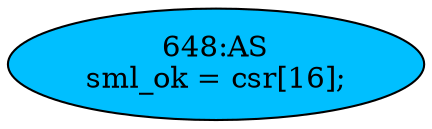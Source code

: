 strict digraph "" {
	node [label="\N"];
	"648:AS"	 [ast="<pyverilog.vparser.ast.Assign object at 0x7fae5e225890>",
		def_var="['sml_ok']",
		fillcolor=deepskyblue,
		label="648:AS
sml_ok = csr[16];",
		statements="[]",
		style=filled,
		typ=Assign,
		use_var="['csr']"];
}
